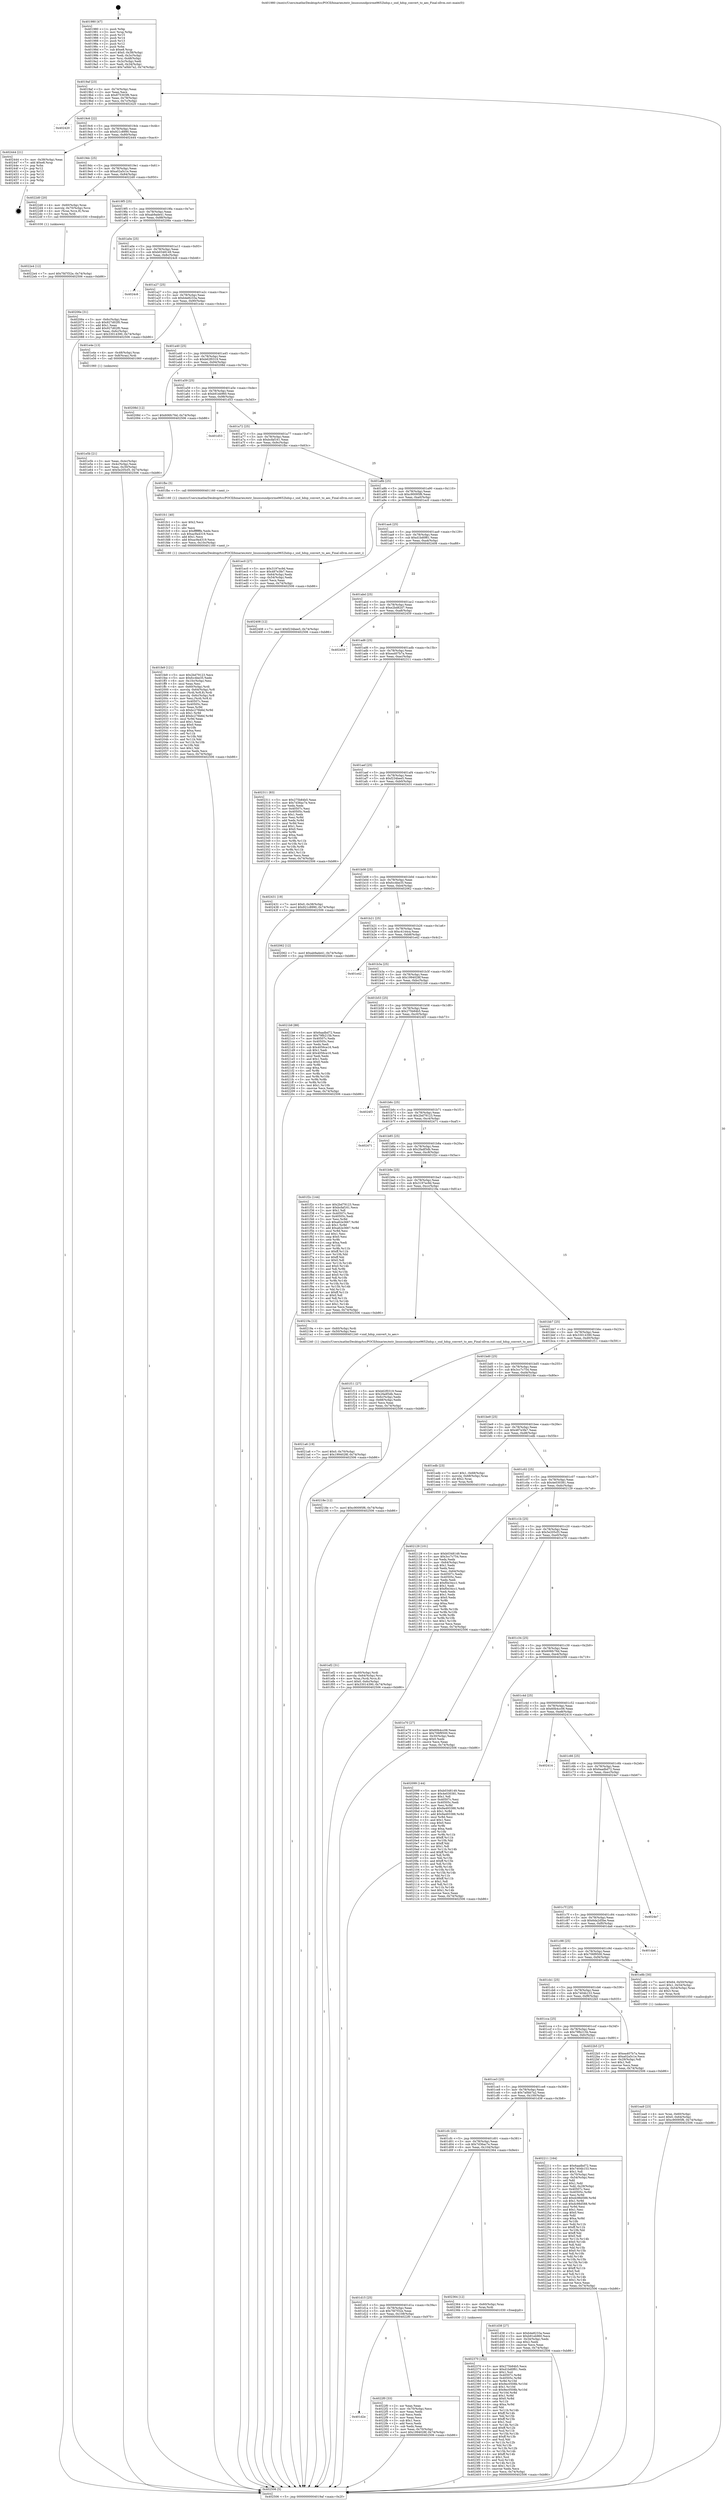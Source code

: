 digraph "0x401980" {
  label = "0x401980 (/mnt/c/Users/mathe/Desktop/tcc/POCII/binaries/extr_linuxsoundpcirme9652hdsp.c_snd_hdsp_convert_to_aes_Final-ollvm.out::main(0))"
  labelloc = "t"
  node[shape=record]

  Entry [label="",width=0.3,height=0.3,shape=circle,fillcolor=black,style=filled]
  "0x4019af" [label="{
     0x4019af [23]\l
     | [instrs]\l
     &nbsp;&nbsp;0x4019af \<+3\>: mov -0x74(%rbp),%eax\l
     &nbsp;&nbsp;0x4019b2 \<+2\>: mov %eax,%ecx\l
     &nbsp;&nbsp;0x4019b4 \<+6\>: sub $0x875303f6,%ecx\l
     &nbsp;&nbsp;0x4019ba \<+3\>: mov %eax,-0x78(%rbp)\l
     &nbsp;&nbsp;0x4019bd \<+3\>: mov %ecx,-0x7c(%rbp)\l
     &nbsp;&nbsp;0x4019c0 \<+6\>: je 0000000000402420 \<main+0xaa0\>\l
  }"]
  "0x402420" [label="{
     0x402420\l
  }", style=dashed]
  "0x4019c6" [label="{
     0x4019c6 [22]\l
     | [instrs]\l
     &nbsp;&nbsp;0x4019c6 \<+5\>: jmp 00000000004019cb \<main+0x4b\>\l
     &nbsp;&nbsp;0x4019cb \<+3\>: mov -0x78(%rbp),%eax\l
     &nbsp;&nbsp;0x4019ce \<+5\>: sub $0x921c8990,%eax\l
     &nbsp;&nbsp;0x4019d3 \<+3\>: mov %eax,-0x80(%rbp)\l
     &nbsp;&nbsp;0x4019d6 \<+6\>: je 0000000000402444 \<main+0xac4\>\l
  }"]
  Exit [label="",width=0.3,height=0.3,shape=circle,fillcolor=black,style=filled,peripheries=2]
  "0x402444" [label="{
     0x402444 [21]\l
     | [instrs]\l
     &nbsp;&nbsp;0x402444 \<+3\>: mov -0x38(%rbp),%eax\l
     &nbsp;&nbsp;0x402447 \<+7\>: add $0xe8,%rsp\l
     &nbsp;&nbsp;0x40244e \<+1\>: pop %rbx\l
     &nbsp;&nbsp;0x40244f \<+2\>: pop %r12\l
     &nbsp;&nbsp;0x402451 \<+2\>: pop %r13\l
     &nbsp;&nbsp;0x402453 \<+2\>: pop %r14\l
     &nbsp;&nbsp;0x402455 \<+2\>: pop %r15\l
     &nbsp;&nbsp;0x402457 \<+1\>: pop %rbp\l
     &nbsp;&nbsp;0x402458 \<+1\>: ret\l
  }"]
  "0x4019dc" [label="{
     0x4019dc [25]\l
     | [instrs]\l
     &nbsp;&nbsp;0x4019dc \<+5\>: jmp 00000000004019e1 \<main+0x61\>\l
     &nbsp;&nbsp;0x4019e1 \<+3\>: mov -0x78(%rbp),%eax\l
     &nbsp;&nbsp;0x4019e4 \<+5\>: sub $0xa02a5c1e,%eax\l
     &nbsp;&nbsp;0x4019e9 \<+6\>: mov %eax,-0x84(%rbp)\l
     &nbsp;&nbsp;0x4019ef \<+6\>: je 00000000004022d0 \<main+0x950\>\l
  }"]
  "0x402370" [label="{
     0x402370 [152]\l
     | [instrs]\l
     &nbsp;&nbsp;0x402370 \<+5\>: mov $0x275b84b5,%ecx\l
     &nbsp;&nbsp;0x402375 \<+5\>: mov $0xd1bd0f61,%edx\l
     &nbsp;&nbsp;0x40237a \<+3\>: mov $0x1,%sil\l
     &nbsp;&nbsp;0x40237d \<+8\>: mov 0x40507c,%r8d\l
     &nbsp;&nbsp;0x402385 \<+8\>: mov 0x40505c,%r9d\l
     &nbsp;&nbsp;0x40238d \<+3\>: mov %r8d,%r10d\l
     &nbsp;&nbsp;0x402390 \<+7\>: add $0x9ec0508b,%r10d\l
     &nbsp;&nbsp;0x402397 \<+4\>: sub $0x1,%r10d\l
     &nbsp;&nbsp;0x40239b \<+7\>: sub $0x9ec0508b,%r10d\l
     &nbsp;&nbsp;0x4023a2 \<+4\>: imul %r10d,%r8d\l
     &nbsp;&nbsp;0x4023a6 \<+4\>: and $0x1,%r8d\l
     &nbsp;&nbsp;0x4023aa \<+4\>: cmp $0x0,%r8d\l
     &nbsp;&nbsp;0x4023ae \<+4\>: sete %r11b\l
     &nbsp;&nbsp;0x4023b2 \<+4\>: cmp $0xa,%r9d\l
     &nbsp;&nbsp;0x4023b6 \<+3\>: setl %bl\l
     &nbsp;&nbsp;0x4023b9 \<+3\>: mov %r11b,%r14b\l
     &nbsp;&nbsp;0x4023bc \<+4\>: xor $0xff,%r14b\l
     &nbsp;&nbsp;0x4023c0 \<+3\>: mov %bl,%r15b\l
     &nbsp;&nbsp;0x4023c3 \<+4\>: xor $0xff,%r15b\l
     &nbsp;&nbsp;0x4023c7 \<+4\>: xor $0x1,%sil\l
     &nbsp;&nbsp;0x4023cb \<+3\>: mov %r14b,%r12b\l
     &nbsp;&nbsp;0x4023ce \<+4\>: and $0xff,%r12b\l
     &nbsp;&nbsp;0x4023d2 \<+3\>: and %sil,%r11b\l
     &nbsp;&nbsp;0x4023d5 \<+3\>: mov %r15b,%r13b\l
     &nbsp;&nbsp;0x4023d8 \<+4\>: and $0xff,%r13b\l
     &nbsp;&nbsp;0x4023dc \<+3\>: and %sil,%bl\l
     &nbsp;&nbsp;0x4023df \<+3\>: or %r11b,%r12b\l
     &nbsp;&nbsp;0x4023e2 \<+3\>: or %bl,%r13b\l
     &nbsp;&nbsp;0x4023e5 \<+3\>: xor %r13b,%r12b\l
     &nbsp;&nbsp;0x4023e8 \<+3\>: or %r15b,%r14b\l
     &nbsp;&nbsp;0x4023eb \<+4\>: xor $0xff,%r14b\l
     &nbsp;&nbsp;0x4023ef \<+4\>: or $0x1,%sil\l
     &nbsp;&nbsp;0x4023f3 \<+3\>: and %sil,%r14b\l
     &nbsp;&nbsp;0x4023f6 \<+3\>: or %r14b,%r12b\l
     &nbsp;&nbsp;0x4023f9 \<+4\>: test $0x1,%r12b\l
     &nbsp;&nbsp;0x4023fd \<+3\>: cmovne %edx,%ecx\l
     &nbsp;&nbsp;0x402400 \<+3\>: mov %ecx,-0x74(%rbp)\l
     &nbsp;&nbsp;0x402403 \<+5\>: jmp 0000000000402506 \<main+0xb86\>\l
  }"]
  "0x4022d0" [label="{
     0x4022d0 [20]\l
     | [instrs]\l
     &nbsp;&nbsp;0x4022d0 \<+4\>: mov -0x60(%rbp),%rax\l
     &nbsp;&nbsp;0x4022d4 \<+4\>: movslq -0x70(%rbp),%rcx\l
     &nbsp;&nbsp;0x4022d8 \<+4\>: mov (%rax,%rcx,8),%rax\l
     &nbsp;&nbsp;0x4022dc \<+3\>: mov %rax,%rdi\l
     &nbsp;&nbsp;0x4022df \<+5\>: call 0000000000401030 \<free@plt\>\l
     | [calls]\l
     &nbsp;&nbsp;0x401030 \{1\} (unknown)\l
  }"]
  "0x4019f5" [label="{
     0x4019f5 [25]\l
     | [instrs]\l
     &nbsp;&nbsp;0x4019f5 \<+5\>: jmp 00000000004019fa \<main+0x7a\>\l
     &nbsp;&nbsp;0x4019fa \<+3\>: mov -0x78(%rbp),%eax\l
     &nbsp;&nbsp;0x4019fd \<+5\>: sub $0xab9ade41,%eax\l
     &nbsp;&nbsp;0x401a02 \<+6\>: mov %eax,-0x88(%rbp)\l
     &nbsp;&nbsp;0x401a08 \<+6\>: je 000000000040206e \<main+0x6ee\>\l
  }"]
  "0x401d2e" [label="{
     0x401d2e\l
  }", style=dashed]
  "0x40206e" [label="{
     0x40206e [31]\l
     | [instrs]\l
     &nbsp;&nbsp;0x40206e \<+3\>: mov -0x6c(%rbp),%eax\l
     &nbsp;&nbsp;0x402071 \<+5\>: sub $0x927d02f0,%eax\l
     &nbsp;&nbsp;0x402076 \<+3\>: add $0x1,%eax\l
     &nbsp;&nbsp;0x402079 \<+5\>: add $0x927d02f0,%eax\l
     &nbsp;&nbsp;0x40207e \<+3\>: mov %eax,-0x6c(%rbp)\l
     &nbsp;&nbsp;0x402081 \<+7\>: movl $0x33014390,-0x74(%rbp)\l
     &nbsp;&nbsp;0x402088 \<+5\>: jmp 0000000000402506 \<main+0xb86\>\l
  }"]
  "0x401a0e" [label="{
     0x401a0e [25]\l
     | [instrs]\l
     &nbsp;&nbsp;0x401a0e \<+5\>: jmp 0000000000401a13 \<main+0x93\>\l
     &nbsp;&nbsp;0x401a13 \<+3\>: mov -0x78(%rbp),%eax\l
     &nbsp;&nbsp;0x401a16 \<+5\>: sub $0xb0348149,%eax\l
     &nbsp;&nbsp;0x401a1b \<+6\>: mov %eax,-0x8c(%rbp)\l
     &nbsp;&nbsp;0x401a21 \<+6\>: je 00000000004024c6 \<main+0xb46\>\l
  }"]
  "0x4022f0" [label="{
     0x4022f0 [33]\l
     | [instrs]\l
     &nbsp;&nbsp;0x4022f0 \<+2\>: xor %eax,%eax\l
     &nbsp;&nbsp;0x4022f2 \<+3\>: mov -0x70(%rbp),%ecx\l
     &nbsp;&nbsp;0x4022f5 \<+2\>: mov %eax,%edx\l
     &nbsp;&nbsp;0x4022f7 \<+2\>: sub %ecx,%edx\l
     &nbsp;&nbsp;0x4022f9 \<+2\>: mov %eax,%ecx\l
     &nbsp;&nbsp;0x4022fb \<+3\>: sub $0x1,%ecx\l
     &nbsp;&nbsp;0x4022fe \<+2\>: add %ecx,%edx\l
     &nbsp;&nbsp;0x402300 \<+2\>: sub %edx,%eax\l
     &nbsp;&nbsp;0x402302 \<+3\>: mov %eax,-0x70(%rbp)\l
     &nbsp;&nbsp;0x402305 \<+7\>: movl $0x1994028f,-0x74(%rbp)\l
     &nbsp;&nbsp;0x40230c \<+5\>: jmp 0000000000402506 \<main+0xb86\>\l
  }"]
  "0x4024c6" [label="{
     0x4024c6\l
  }", style=dashed]
  "0x401a27" [label="{
     0x401a27 [25]\l
     | [instrs]\l
     &nbsp;&nbsp;0x401a27 \<+5\>: jmp 0000000000401a2c \<main+0xac\>\l
     &nbsp;&nbsp;0x401a2c \<+3\>: mov -0x78(%rbp),%eax\l
     &nbsp;&nbsp;0x401a2f \<+5\>: sub $0xb4e8233a,%eax\l
     &nbsp;&nbsp;0x401a34 \<+6\>: mov %eax,-0x90(%rbp)\l
     &nbsp;&nbsp;0x401a3a \<+6\>: je 0000000000401e4e \<main+0x4ce\>\l
  }"]
  "0x401d15" [label="{
     0x401d15 [25]\l
     | [instrs]\l
     &nbsp;&nbsp;0x401d15 \<+5\>: jmp 0000000000401d1a \<main+0x39a\>\l
     &nbsp;&nbsp;0x401d1a \<+3\>: mov -0x78(%rbp),%eax\l
     &nbsp;&nbsp;0x401d1d \<+5\>: sub $0x7fd7f32e,%eax\l
     &nbsp;&nbsp;0x401d22 \<+6\>: mov %eax,-0x108(%rbp)\l
     &nbsp;&nbsp;0x401d28 \<+6\>: je 00000000004022f0 \<main+0x970\>\l
  }"]
  "0x401e4e" [label="{
     0x401e4e [13]\l
     | [instrs]\l
     &nbsp;&nbsp;0x401e4e \<+4\>: mov -0x48(%rbp),%rax\l
     &nbsp;&nbsp;0x401e52 \<+4\>: mov 0x8(%rax),%rdi\l
     &nbsp;&nbsp;0x401e56 \<+5\>: call 0000000000401060 \<atoi@plt\>\l
     | [calls]\l
     &nbsp;&nbsp;0x401060 \{1\} (unknown)\l
  }"]
  "0x401a40" [label="{
     0x401a40 [25]\l
     | [instrs]\l
     &nbsp;&nbsp;0x401a40 \<+5\>: jmp 0000000000401a45 \<main+0xc5\>\l
     &nbsp;&nbsp;0x401a45 \<+3\>: mov -0x78(%rbp),%eax\l
     &nbsp;&nbsp;0x401a48 \<+5\>: sub $0xb62f0319,%eax\l
     &nbsp;&nbsp;0x401a4d \<+6\>: mov %eax,-0x94(%rbp)\l
     &nbsp;&nbsp;0x401a53 \<+6\>: je 000000000040208d \<main+0x70d\>\l
  }"]
  "0x402364" [label="{
     0x402364 [12]\l
     | [instrs]\l
     &nbsp;&nbsp;0x402364 \<+4\>: mov -0x60(%rbp),%rax\l
     &nbsp;&nbsp;0x402368 \<+3\>: mov %rax,%rdi\l
     &nbsp;&nbsp;0x40236b \<+5\>: call 0000000000401030 \<free@plt\>\l
     | [calls]\l
     &nbsp;&nbsp;0x401030 \{1\} (unknown)\l
  }"]
  "0x40208d" [label="{
     0x40208d [12]\l
     | [instrs]\l
     &nbsp;&nbsp;0x40208d \<+7\>: movl $0x606fc76d,-0x74(%rbp)\l
     &nbsp;&nbsp;0x402094 \<+5\>: jmp 0000000000402506 \<main+0xb86\>\l
  }"]
  "0x401a59" [label="{
     0x401a59 [25]\l
     | [instrs]\l
     &nbsp;&nbsp;0x401a59 \<+5\>: jmp 0000000000401a5e \<main+0xde\>\l
     &nbsp;&nbsp;0x401a5e \<+3\>: mov -0x78(%rbp),%eax\l
     &nbsp;&nbsp;0x401a61 \<+5\>: sub $0xb91eb960,%eax\l
     &nbsp;&nbsp;0x401a66 \<+6\>: mov %eax,-0x98(%rbp)\l
     &nbsp;&nbsp;0x401a6c \<+6\>: je 0000000000401d53 \<main+0x3d3\>\l
  }"]
  "0x4022e4" [label="{
     0x4022e4 [12]\l
     | [instrs]\l
     &nbsp;&nbsp;0x4022e4 \<+7\>: movl $0x7fd7f32e,-0x74(%rbp)\l
     &nbsp;&nbsp;0x4022eb \<+5\>: jmp 0000000000402506 \<main+0xb86\>\l
  }"]
  "0x401d53" [label="{
     0x401d53\l
  }", style=dashed]
  "0x401a72" [label="{
     0x401a72 [25]\l
     | [instrs]\l
     &nbsp;&nbsp;0x401a72 \<+5\>: jmp 0000000000401a77 \<main+0xf7\>\l
     &nbsp;&nbsp;0x401a77 \<+3\>: mov -0x78(%rbp),%eax\l
     &nbsp;&nbsp;0x401a7a \<+5\>: sub $0xbcfaf161,%eax\l
     &nbsp;&nbsp;0x401a7f \<+6\>: mov %eax,-0x9c(%rbp)\l
     &nbsp;&nbsp;0x401a85 \<+6\>: je 0000000000401fbc \<main+0x63c\>\l
  }"]
  "0x4021a6" [label="{
     0x4021a6 [19]\l
     | [instrs]\l
     &nbsp;&nbsp;0x4021a6 \<+7\>: movl $0x0,-0x70(%rbp)\l
     &nbsp;&nbsp;0x4021ad \<+7\>: movl $0x1994028f,-0x74(%rbp)\l
     &nbsp;&nbsp;0x4021b4 \<+5\>: jmp 0000000000402506 \<main+0xb86\>\l
  }"]
  "0x401fbc" [label="{
     0x401fbc [5]\l
     | [instrs]\l
     &nbsp;&nbsp;0x401fbc \<+5\>: call 0000000000401160 \<next_i\>\l
     | [calls]\l
     &nbsp;&nbsp;0x401160 \{1\} (/mnt/c/Users/mathe/Desktop/tcc/POCII/binaries/extr_linuxsoundpcirme9652hdsp.c_snd_hdsp_convert_to_aes_Final-ollvm.out::next_i)\l
  }"]
  "0x401a8b" [label="{
     0x401a8b [25]\l
     | [instrs]\l
     &nbsp;&nbsp;0x401a8b \<+5\>: jmp 0000000000401a90 \<main+0x110\>\l
     &nbsp;&nbsp;0x401a90 \<+3\>: mov -0x78(%rbp),%eax\l
     &nbsp;&nbsp;0x401a93 \<+5\>: sub $0xc90095f6,%eax\l
     &nbsp;&nbsp;0x401a98 \<+6\>: mov %eax,-0xa0(%rbp)\l
     &nbsp;&nbsp;0x401a9e \<+6\>: je 0000000000401ec0 \<main+0x540\>\l
  }"]
  "0x401fe9" [label="{
     0x401fe9 [121]\l
     | [instrs]\l
     &nbsp;&nbsp;0x401fe9 \<+5\>: mov $0x2bd79123,%ecx\l
     &nbsp;&nbsp;0x401fee \<+5\>: mov $0xfcc4be35,%edx\l
     &nbsp;&nbsp;0x401ff3 \<+6\>: mov -0x10c(%rbp),%esi\l
     &nbsp;&nbsp;0x401ff9 \<+3\>: imul %eax,%esi\l
     &nbsp;&nbsp;0x401ffc \<+4\>: mov -0x60(%rbp),%rdi\l
     &nbsp;&nbsp;0x402000 \<+4\>: movslq -0x64(%rbp),%r8\l
     &nbsp;&nbsp;0x402004 \<+4\>: mov (%rdi,%r8,8),%rdi\l
     &nbsp;&nbsp;0x402008 \<+4\>: movslq -0x6c(%rbp),%r8\l
     &nbsp;&nbsp;0x40200c \<+4\>: mov %esi,(%rdi,%r8,4)\l
     &nbsp;&nbsp;0x402010 \<+7\>: mov 0x40507c,%eax\l
     &nbsp;&nbsp;0x402017 \<+7\>: mov 0x40505c,%esi\l
     &nbsp;&nbsp;0x40201e \<+3\>: mov %eax,%r9d\l
     &nbsp;&nbsp;0x402021 \<+7\>: sub $0xbc276b6d,%r9d\l
     &nbsp;&nbsp;0x402028 \<+4\>: sub $0x1,%r9d\l
     &nbsp;&nbsp;0x40202c \<+7\>: add $0xbc276b6d,%r9d\l
     &nbsp;&nbsp;0x402033 \<+4\>: imul %r9d,%eax\l
     &nbsp;&nbsp;0x402037 \<+3\>: and $0x1,%eax\l
     &nbsp;&nbsp;0x40203a \<+3\>: cmp $0x0,%eax\l
     &nbsp;&nbsp;0x40203d \<+4\>: sete %r10b\l
     &nbsp;&nbsp;0x402041 \<+3\>: cmp $0xa,%esi\l
     &nbsp;&nbsp;0x402044 \<+4\>: setl %r11b\l
     &nbsp;&nbsp;0x402048 \<+3\>: mov %r10b,%bl\l
     &nbsp;&nbsp;0x40204b \<+3\>: and %r11b,%bl\l
     &nbsp;&nbsp;0x40204e \<+3\>: xor %r11b,%r10b\l
     &nbsp;&nbsp;0x402051 \<+3\>: or %r10b,%bl\l
     &nbsp;&nbsp;0x402054 \<+3\>: test $0x1,%bl\l
     &nbsp;&nbsp;0x402057 \<+3\>: cmovne %edx,%ecx\l
     &nbsp;&nbsp;0x40205a \<+3\>: mov %ecx,-0x74(%rbp)\l
     &nbsp;&nbsp;0x40205d \<+5\>: jmp 0000000000402506 \<main+0xb86\>\l
  }"]
  "0x401ec0" [label="{
     0x401ec0 [27]\l
     | [instrs]\l
     &nbsp;&nbsp;0x401ec0 \<+5\>: mov $0x3197ec9d,%eax\l
     &nbsp;&nbsp;0x401ec5 \<+5\>: mov $0x487e3fe7,%ecx\l
     &nbsp;&nbsp;0x401eca \<+3\>: mov -0x64(%rbp),%edx\l
     &nbsp;&nbsp;0x401ecd \<+3\>: cmp -0x54(%rbp),%edx\l
     &nbsp;&nbsp;0x401ed0 \<+3\>: cmovl %ecx,%eax\l
     &nbsp;&nbsp;0x401ed3 \<+3\>: mov %eax,-0x74(%rbp)\l
     &nbsp;&nbsp;0x401ed6 \<+5\>: jmp 0000000000402506 \<main+0xb86\>\l
  }"]
  "0x401aa4" [label="{
     0x401aa4 [25]\l
     | [instrs]\l
     &nbsp;&nbsp;0x401aa4 \<+5\>: jmp 0000000000401aa9 \<main+0x129\>\l
     &nbsp;&nbsp;0x401aa9 \<+3\>: mov -0x78(%rbp),%eax\l
     &nbsp;&nbsp;0x401aac \<+5\>: sub $0xd1bd0f61,%eax\l
     &nbsp;&nbsp;0x401ab1 \<+6\>: mov %eax,-0xa4(%rbp)\l
     &nbsp;&nbsp;0x401ab7 \<+6\>: je 0000000000402408 \<main+0xa88\>\l
  }"]
  "0x401fc1" [label="{
     0x401fc1 [40]\l
     | [instrs]\l
     &nbsp;&nbsp;0x401fc1 \<+5\>: mov $0x2,%ecx\l
     &nbsp;&nbsp;0x401fc6 \<+1\>: cltd\l
     &nbsp;&nbsp;0x401fc7 \<+2\>: idiv %ecx\l
     &nbsp;&nbsp;0x401fc9 \<+6\>: imul $0xfffffffe,%edx,%ecx\l
     &nbsp;&nbsp;0x401fcf \<+6\>: sub $0xac9a4319,%ecx\l
     &nbsp;&nbsp;0x401fd5 \<+3\>: add $0x1,%ecx\l
     &nbsp;&nbsp;0x401fd8 \<+6\>: add $0xac9a4319,%ecx\l
     &nbsp;&nbsp;0x401fde \<+6\>: mov %ecx,-0x10c(%rbp)\l
     &nbsp;&nbsp;0x401fe4 \<+5\>: call 0000000000401160 \<next_i\>\l
     | [calls]\l
     &nbsp;&nbsp;0x401160 \{1\} (/mnt/c/Users/mathe/Desktop/tcc/POCII/binaries/extr_linuxsoundpcirme9652hdsp.c_snd_hdsp_convert_to_aes_Final-ollvm.out::next_i)\l
  }"]
  "0x402408" [label="{
     0x402408 [12]\l
     | [instrs]\l
     &nbsp;&nbsp;0x402408 \<+7\>: movl $0xf234bee5,-0x74(%rbp)\l
     &nbsp;&nbsp;0x40240f \<+5\>: jmp 0000000000402506 \<main+0xb86\>\l
  }"]
  "0x401abd" [label="{
     0x401abd [25]\l
     | [instrs]\l
     &nbsp;&nbsp;0x401abd \<+5\>: jmp 0000000000401ac2 \<main+0x142\>\l
     &nbsp;&nbsp;0x401ac2 \<+3\>: mov -0x78(%rbp),%eax\l
     &nbsp;&nbsp;0x401ac5 \<+5\>: sub $0xe2bd82d7,%eax\l
     &nbsp;&nbsp;0x401aca \<+6\>: mov %eax,-0xa8(%rbp)\l
     &nbsp;&nbsp;0x401ad0 \<+6\>: je 0000000000402459 \<main+0xad9\>\l
  }"]
  "0x401ef2" [label="{
     0x401ef2 [31]\l
     | [instrs]\l
     &nbsp;&nbsp;0x401ef2 \<+4\>: mov -0x60(%rbp),%rdi\l
     &nbsp;&nbsp;0x401ef6 \<+4\>: movslq -0x64(%rbp),%rcx\l
     &nbsp;&nbsp;0x401efa \<+4\>: mov %rax,(%rdi,%rcx,8)\l
     &nbsp;&nbsp;0x401efe \<+7\>: movl $0x0,-0x6c(%rbp)\l
     &nbsp;&nbsp;0x401f05 \<+7\>: movl $0x33014390,-0x74(%rbp)\l
     &nbsp;&nbsp;0x401f0c \<+5\>: jmp 0000000000402506 \<main+0xb86\>\l
  }"]
  "0x402459" [label="{
     0x402459\l
  }", style=dashed]
  "0x401ad6" [label="{
     0x401ad6 [25]\l
     | [instrs]\l
     &nbsp;&nbsp;0x401ad6 \<+5\>: jmp 0000000000401adb \<main+0x15b\>\l
     &nbsp;&nbsp;0x401adb \<+3\>: mov -0x78(%rbp),%eax\l
     &nbsp;&nbsp;0x401ade \<+5\>: sub $0xea407b7a,%eax\l
     &nbsp;&nbsp;0x401ae3 \<+6\>: mov %eax,-0xac(%rbp)\l
     &nbsp;&nbsp;0x401ae9 \<+6\>: je 0000000000402311 \<main+0x991\>\l
  }"]
  "0x401ea9" [label="{
     0x401ea9 [23]\l
     | [instrs]\l
     &nbsp;&nbsp;0x401ea9 \<+4\>: mov %rax,-0x60(%rbp)\l
     &nbsp;&nbsp;0x401ead \<+7\>: movl $0x0,-0x64(%rbp)\l
     &nbsp;&nbsp;0x401eb4 \<+7\>: movl $0xc90095f6,-0x74(%rbp)\l
     &nbsp;&nbsp;0x401ebb \<+5\>: jmp 0000000000402506 \<main+0xb86\>\l
  }"]
  "0x402311" [label="{
     0x402311 [83]\l
     | [instrs]\l
     &nbsp;&nbsp;0x402311 \<+5\>: mov $0x275b84b5,%eax\l
     &nbsp;&nbsp;0x402316 \<+5\>: mov $0x7d36ac7e,%ecx\l
     &nbsp;&nbsp;0x40231b \<+2\>: xor %edx,%edx\l
     &nbsp;&nbsp;0x40231d \<+7\>: mov 0x40507c,%esi\l
     &nbsp;&nbsp;0x402324 \<+7\>: mov 0x40505c,%edi\l
     &nbsp;&nbsp;0x40232b \<+3\>: sub $0x1,%edx\l
     &nbsp;&nbsp;0x40232e \<+3\>: mov %esi,%r8d\l
     &nbsp;&nbsp;0x402331 \<+3\>: add %edx,%r8d\l
     &nbsp;&nbsp;0x402334 \<+4\>: imul %r8d,%esi\l
     &nbsp;&nbsp;0x402338 \<+3\>: and $0x1,%esi\l
     &nbsp;&nbsp;0x40233b \<+3\>: cmp $0x0,%esi\l
     &nbsp;&nbsp;0x40233e \<+4\>: sete %r9b\l
     &nbsp;&nbsp;0x402342 \<+3\>: cmp $0xa,%edi\l
     &nbsp;&nbsp;0x402345 \<+4\>: setl %r10b\l
     &nbsp;&nbsp;0x402349 \<+3\>: mov %r9b,%r11b\l
     &nbsp;&nbsp;0x40234c \<+3\>: and %r10b,%r11b\l
     &nbsp;&nbsp;0x40234f \<+3\>: xor %r10b,%r9b\l
     &nbsp;&nbsp;0x402352 \<+3\>: or %r9b,%r11b\l
     &nbsp;&nbsp;0x402355 \<+4\>: test $0x1,%r11b\l
     &nbsp;&nbsp;0x402359 \<+3\>: cmovne %ecx,%eax\l
     &nbsp;&nbsp;0x40235c \<+3\>: mov %eax,-0x74(%rbp)\l
     &nbsp;&nbsp;0x40235f \<+5\>: jmp 0000000000402506 \<main+0xb86\>\l
  }"]
  "0x401aef" [label="{
     0x401aef [25]\l
     | [instrs]\l
     &nbsp;&nbsp;0x401aef \<+5\>: jmp 0000000000401af4 \<main+0x174\>\l
     &nbsp;&nbsp;0x401af4 \<+3\>: mov -0x78(%rbp),%eax\l
     &nbsp;&nbsp;0x401af7 \<+5\>: sub $0xf234bee5,%eax\l
     &nbsp;&nbsp;0x401afc \<+6\>: mov %eax,-0xb0(%rbp)\l
     &nbsp;&nbsp;0x401b02 \<+6\>: je 0000000000402431 \<main+0xab1\>\l
  }"]
  "0x401e5b" [label="{
     0x401e5b [21]\l
     | [instrs]\l
     &nbsp;&nbsp;0x401e5b \<+3\>: mov %eax,-0x4c(%rbp)\l
     &nbsp;&nbsp;0x401e5e \<+3\>: mov -0x4c(%rbp),%eax\l
     &nbsp;&nbsp;0x401e61 \<+3\>: mov %eax,-0x30(%rbp)\l
     &nbsp;&nbsp;0x401e64 \<+7\>: movl $0x5e205cf3,-0x74(%rbp)\l
     &nbsp;&nbsp;0x401e6b \<+5\>: jmp 0000000000402506 \<main+0xb86\>\l
  }"]
  "0x402431" [label="{
     0x402431 [19]\l
     | [instrs]\l
     &nbsp;&nbsp;0x402431 \<+7\>: movl $0x0,-0x38(%rbp)\l
     &nbsp;&nbsp;0x402438 \<+7\>: movl $0x921c8990,-0x74(%rbp)\l
     &nbsp;&nbsp;0x40243f \<+5\>: jmp 0000000000402506 \<main+0xb86\>\l
  }"]
  "0x401b08" [label="{
     0x401b08 [25]\l
     | [instrs]\l
     &nbsp;&nbsp;0x401b08 \<+5\>: jmp 0000000000401b0d \<main+0x18d\>\l
     &nbsp;&nbsp;0x401b0d \<+3\>: mov -0x78(%rbp),%eax\l
     &nbsp;&nbsp;0x401b10 \<+5\>: sub $0xfcc4be35,%eax\l
     &nbsp;&nbsp;0x401b15 \<+6\>: mov %eax,-0xb4(%rbp)\l
     &nbsp;&nbsp;0x401b1b \<+6\>: je 0000000000402062 \<main+0x6e2\>\l
  }"]
  "0x401980" [label="{
     0x401980 [47]\l
     | [instrs]\l
     &nbsp;&nbsp;0x401980 \<+1\>: push %rbp\l
     &nbsp;&nbsp;0x401981 \<+3\>: mov %rsp,%rbp\l
     &nbsp;&nbsp;0x401984 \<+2\>: push %r15\l
     &nbsp;&nbsp;0x401986 \<+2\>: push %r14\l
     &nbsp;&nbsp;0x401988 \<+2\>: push %r13\l
     &nbsp;&nbsp;0x40198a \<+2\>: push %r12\l
     &nbsp;&nbsp;0x40198c \<+1\>: push %rbx\l
     &nbsp;&nbsp;0x40198d \<+7\>: sub $0xe8,%rsp\l
     &nbsp;&nbsp;0x401994 \<+7\>: movl $0x0,-0x38(%rbp)\l
     &nbsp;&nbsp;0x40199b \<+3\>: mov %edi,-0x3c(%rbp)\l
     &nbsp;&nbsp;0x40199e \<+4\>: mov %rsi,-0x48(%rbp)\l
     &nbsp;&nbsp;0x4019a2 \<+3\>: mov -0x3c(%rbp),%edi\l
     &nbsp;&nbsp;0x4019a5 \<+3\>: mov %edi,-0x34(%rbp)\l
     &nbsp;&nbsp;0x4019a8 \<+7\>: movl $0x7a0bb7a2,-0x74(%rbp)\l
  }"]
  "0x402062" [label="{
     0x402062 [12]\l
     | [instrs]\l
     &nbsp;&nbsp;0x402062 \<+7\>: movl $0xab9ade41,-0x74(%rbp)\l
     &nbsp;&nbsp;0x402069 \<+5\>: jmp 0000000000402506 \<main+0xb86\>\l
  }"]
  "0x401b21" [label="{
     0x401b21 [25]\l
     | [instrs]\l
     &nbsp;&nbsp;0x401b21 \<+5\>: jmp 0000000000401b26 \<main+0x1a6\>\l
     &nbsp;&nbsp;0x401b26 \<+3\>: mov -0x78(%rbp),%eax\l
     &nbsp;&nbsp;0x401b29 \<+5\>: sub $0xc4144ca,%eax\l
     &nbsp;&nbsp;0x401b2e \<+6\>: mov %eax,-0xb8(%rbp)\l
     &nbsp;&nbsp;0x401b34 \<+6\>: je 0000000000401e42 \<main+0x4c2\>\l
  }"]
  "0x402506" [label="{
     0x402506 [5]\l
     | [instrs]\l
     &nbsp;&nbsp;0x402506 \<+5\>: jmp 00000000004019af \<main+0x2f\>\l
  }"]
  "0x401e42" [label="{
     0x401e42\l
  }", style=dashed]
  "0x401b3a" [label="{
     0x401b3a [25]\l
     | [instrs]\l
     &nbsp;&nbsp;0x401b3a \<+5\>: jmp 0000000000401b3f \<main+0x1bf\>\l
     &nbsp;&nbsp;0x401b3f \<+3\>: mov -0x78(%rbp),%eax\l
     &nbsp;&nbsp;0x401b42 \<+5\>: sub $0x1994028f,%eax\l
     &nbsp;&nbsp;0x401b47 \<+6\>: mov %eax,-0xbc(%rbp)\l
     &nbsp;&nbsp;0x401b4d \<+6\>: je 00000000004021b9 \<main+0x839\>\l
  }"]
  "0x401cfc" [label="{
     0x401cfc [25]\l
     | [instrs]\l
     &nbsp;&nbsp;0x401cfc \<+5\>: jmp 0000000000401d01 \<main+0x381\>\l
     &nbsp;&nbsp;0x401d01 \<+3\>: mov -0x78(%rbp),%eax\l
     &nbsp;&nbsp;0x401d04 \<+5\>: sub $0x7d36ac7e,%eax\l
     &nbsp;&nbsp;0x401d09 \<+6\>: mov %eax,-0x104(%rbp)\l
     &nbsp;&nbsp;0x401d0f \<+6\>: je 0000000000402364 \<main+0x9e4\>\l
  }"]
  "0x4021b9" [label="{
     0x4021b9 [88]\l
     | [instrs]\l
     &nbsp;&nbsp;0x4021b9 \<+5\>: mov $0x6aadbd72,%eax\l
     &nbsp;&nbsp;0x4021be \<+5\>: mov $0x79fb215b,%ecx\l
     &nbsp;&nbsp;0x4021c3 \<+7\>: mov 0x40507c,%edx\l
     &nbsp;&nbsp;0x4021ca \<+7\>: mov 0x40505c,%esi\l
     &nbsp;&nbsp;0x4021d1 \<+2\>: mov %edx,%edi\l
     &nbsp;&nbsp;0x4021d3 \<+6\>: sub $0x4056ce16,%edi\l
     &nbsp;&nbsp;0x4021d9 \<+3\>: sub $0x1,%edi\l
     &nbsp;&nbsp;0x4021dc \<+6\>: add $0x4056ce16,%edi\l
     &nbsp;&nbsp;0x4021e2 \<+3\>: imul %edi,%edx\l
     &nbsp;&nbsp;0x4021e5 \<+3\>: and $0x1,%edx\l
     &nbsp;&nbsp;0x4021e8 \<+3\>: cmp $0x0,%edx\l
     &nbsp;&nbsp;0x4021eb \<+4\>: sete %r8b\l
     &nbsp;&nbsp;0x4021ef \<+3\>: cmp $0xa,%esi\l
     &nbsp;&nbsp;0x4021f2 \<+4\>: setl %r9b\l
     &nbsp;&nbsp;0x4021f6 \<+3\>: mov %r8b,%r10b\l
     &nbsp;&nbsp;0x4021f9 \<+3\>: and %r9b,%r10b\l
     &nbsp;&nbsp;0x4021fc \<+3\>: xor %r9b,%r8b\l
     &nbsp;&nbsp;0x4021ff \<+3\>: or %r8b,%r10b\l
     &nbsp;&nbsp;0x402202 \<+4\>: test $0x1,%r10b\l
     &nbsp;&nbsp;0x402206 \<+3\>: cmovne %ecx,%eax\l
     &nbsp;&nbsp;0x402209 \<+3\>: mov %eax,-0x74(%rbp)\l
     &nbsp;&nbsp;0x40220c \<+5\>: jmp 0000000000402506 \<main+0xb86\>\l
  }"]
  "0x401b53" [label="{
     0x401b53 [25]\l
     | [instrs]\l
     &nbsp;&nbsp;0x401b53 \<+5\>: jmp 0000000000401b58 \<main+0x1d8\>\l
     &nbsp;&nbsp;0x401b58 \<+3\>: mov -0x78(%rbp),%eax\l
     &nbsp;&nbsp;0x401b5b \<+5\>: sub $0x275b84b5,%eax\l
     &nbsp;&nbsp;0x401b60 \<+6\>: mov %eax,-0xc0(%rbp)\l
     &nbsp;&nbsp;0x401b66 \<+6\>: je 00000000004024f3 \<main+0xb73\>\l
  }"]
  "0x401d38" [label="{
     0x401d38 [27]\l
     | [instrs]\l
     &nbsp;&nbsp;0x401d38 \<+5\>: mov $0xb4e8233a,%eax\l
     &nbsp;&nbsp;0x401d3d \<+5\>: mov $0xb91eb960,%ecx\l
     &nbsp;&nbsp;0x401d42 \<+3\>: mov -0x34(%rbp),%edx\l
     &nbsp;&nbsp;0x401d45 \<+3\>: cmp $0x2,%edx\l
     &nbsp;&nbsp;0x401d48 \<+3\>: cmovne %ecx,%eax\l
     &nbsp;&nbsp;0x401d4b \<+3\>: mov %eax,-0x74(%rbp)\l
     &nbsp;&nbsp;0x401d4e \<+5\>: jmp 0000000000402506 \<main+0xb86\>\l
  }"]
  "0x4024f3" [label="{
     0x4024f3\l
  }", style=dashed]
  "0x401b6c" [label="{
     0x401b6c [25]\l
     | [instrs]\l
     &nbsp;&nbsp;0x401b6c \<+5\>: jmp 0000000000401b71 \<main+0x1f1\>\l
     &nbsp;&nbsp;0x401b71 \<+3\>: mov -0x78(%rbp),%eax\l
     &nbsp;&nbsp;0x401b74 \<+5\>: sub $0x2bd79123,%eax\l
     &nbsp;&nbsp;0x401b79 \<+6\>: mov %eax,-0xc4(%rbp)\l
     &nbsp;&nbsp;0x401b7f \<+6\>: je 0000000000402471 \<main+0xaf1\>\l
  }"]
  "0x401ce3" [label="{
     0x401ce3 [25]\l
     | [instrs]\l
     &nbsp;&nbsp;0x401ce3 \<+5\>: jmp 0000000000401ce8 \<main+0x368\>\l
     &nbsp;&nbsp;0x401ce8 \<+3\>: mov -0x78(%rbp),%eax\l
     &nbsp;&nbsp;0x401ceb \<+5\>: sub $0x7a0bb7a2,%eax\l
     &nbsp;&nbsp;0x401cf0 \<+6\>: mov %eax,-0x100(%rbp)\l
     &nbsp;&nbsp;0x401cf6 \<+6\>: je 0000000000401d38 \<main+0x3b8\>\l
  }"]
  "0x402471" [label="{
     0x402471\l
  }", style=dashed]
  "0x401b85" [label="{
     0x401b85 [25]\l
     | [instrs]\l
     &nbsp;&nbsp;0x401b85 \<+5\>: jmp 0000000000401b8a \<main+0x20a\>\l
     &nbsp;&nbsp;0x401b8a \<+3\>: mov -0x78(%rbp),%eax\l
     &nbsp;&nbsp;0x401b8d \<+5\>: sub $0x2fadf3db,%eax\l
     &nbsp;&nbsp;0x401b92 \<+6\>: mov %eax,-0xc8(%rbp)\l
     &nbsp;&nbsp;0x401b98 \<+6\>: je 0000000000401f2c \<main+0x5ac\>\l
  }"]
  "0x402211" [label="{
     0x402211 [164]\l
     | [instrs]\l
     &nbsp;&nbsp;0x402211 \<+5\>: mov $0x6aadbd72,%eax\l
     &nbsp;&nbsp;0x402216 \<+5\>: mov $0x7404b153,%ecx\l
     &nbsp;&nbsp;0x40221b \<+2\>: mov $0x1,%dl\l
     &nbsp;&nbsp;0x40221d \<+3\>: mov -0x70(%rbp),%esi\l
     &nbsp;&nbsp;0x402220 \<+3\>: cmp -0x54(%rbp),%esi\l
     &nbsp;&nbsp;0x402223 \<+4\>: setl %dil\l
     &nbsp;&nbsp;0x402227 \<+4\>: and $0x1,%dil\l
     &nbsp;&nbsp;0x40222b \<+4\>: mov %dil,-0x29(%rbp)\l
     &nbsp;&nbsp;0x40222f \<+7\>: mov 0x40507c,%esi\l
     &nbsp;&nbsp;0x402236 \<+8\>: mov 0x40505c,%r8d\l
     &nbsp;&nbsp;0x40223e \<+3\>: mov %esi,%r9d\l
     &nbsp;&nbsp;0x402241 \<+7\>: add $0xdc98d588,%r9d\l
     &nbsp;&nbsp;0x402248 \<+4\>: sub $0x1,%r9d\l
     &nbsp;&nbsp;0x40224c \<+7\>: sub $0xdc98d588,%r9d\l
     &nbsp;&nbsp;0x402253 \<+4\>: imul %r9d,%esi\l
     &nbsp;&nbsp;0x402257 \<+3\>: and $0x1,%esi\l
     &nbsp;&nbsp;0x40225a \<+3\>: cmp $0x0,%esi\l
     &nbsp;&nbsp;0x40225d \<+4\>: sete %dil\l
     &nbsp;&nbsp;0x402261 \<+4\>: cmp $0xa,%r8d\l
     &nbsp;&nbsp;0x402265 \<+4\>: setl %r10b\l
     &nbsp;&nbsp;0x402269 \<+3\>: mov %dil,%r11b\l
     &nbsp;&nbsp;0x40226c \<+4\>: xor $0xff,%r11b\l
     &nbsp;&nbsp;0x402270 \<+3\>: mov %r10b,%bl\l
     &nbsp;&nbsp;0x402273 \<+3\>: xor $0xff,%bl\l
     &nbsp;&nbsp;0x402276 \<+3\>: xor $0x0,%dl\l
     &nbsp;&nbsp;0x402279 \<+3\>: mov %r11b,%r14b\l
     &nbsp;&nbsp;0x40227c \<+4\>: and $0x0,%r14b\l
     &nbsp;&nbsp;0x402280 \<+3\>: and %dl,%dil\l
     &nbsp;&nbsp;0x402283 \<+3\>: mov %bl,%r15b\l
     &nbsp;&nbsp;0x402286 \<+4\>: and $0x0,%r15b\l
     &nbsp;&nbsp;0x40228a \<+3\>: and %dl,%r10b\l
     &nbsp;&nbsp;0x40228d \<+3\>: or %dil,%r14b\l
     &nbsp;&nbsp;0x402290 \<+3\>: or %r10b,%r15b\l
     &nbsp;&nbsp;0x402293 \<+3\>: xor %r15b,%r14b\l
     &nbsp;&nbsp;0x402296 \<+3\>: or %bl,%r11b\l
     &nbsp;&nbsp;0x402299 \<+4\>: xor $0xff,%r11b\l
     &nbsp;&nbsp;0x40229d \<+3\>: or $0x0,%dl\l
     &nbsp;&nbsp;0x4022a0 \<+3\>: and %dl,%r11b\l
     &nbsp;&nbsp;0x4022a3 \<+3\>: or %r11b,%r14b\l
     &nbsp;&nbsp;0x4022a6 \<+4\>: test $0x1,%r14b\l
     &nbsp;&nbsp;0x4022aa \<+3\>: cmovne %ecx,%eax\l
     &nbsp;&nbsp;0x4022ad \<+3\>: mov %eax,-0x74(%rbp)\l
     &nbsp;&nbsp;0x4022b0 \<+5\>: jmp 0000000000402506 \<main+0xb86\>\l
  }"]
  "0x401f2c" [label="{
     0x401f2c [144]\l
     | [instrs]\l
     &nbsp;&nbsp;0x401f2c \<+5\>: mov $0x2bd79123,%eax\l
     &nbsp;&nbsp;0x401f31 \<+5\>: mov $0xbcfaf161,%ecx\l
     &nbsp;&nbsp;0x401f36 \<+2\>: mov $0x1,%dl\l
     &nbsp;&nbsp;0x401f38 \<+7\>: mov 0x40507c,%esi\l
     &nbsp;&nbsp;0x401f3f \<+7\>: mov 0x40505c,%edi\l
     &nbsp;&nbsp;0x401f46 \<+3\>: mov %esi,%r8d\l
     &nbsp;&nbsp;0x401f49 \<+7\>: sub $0xa62e3667,%r8d\l
     &nbsp;&nbsp;0x401f50 \<+4\>: sub $0x1,%r8d\l
     &nbsp;&nbsp;0x401f54 \<+7\>: add $0xa62e3667,%r8d\l
     &nbsp;&nbsp;0x401f5b \<+4\>: imul %r8d,%esi\l
     &nbsp;&nbsp;0x401f5f \<+3\>: and $0x1,%esi\l
     &nbsp;&nbsp;0x401f62 \<+3\>: cmp $0x0,%esi\l
     &nbsp;&nbsp;0x401f65 \<+4\>: sete %r9b\l
     &nbsp;&nbsp;0x401f69 \<+3\>: cmp $0xa,%edi\l
     &nbsp;&nbsp;0x401f6c \<+4\>: setl %r10b\l
     &nbsp;&nbsp;0x401f70 \<+3\>: mov %r9b,%r11b\l
     &nbsp;&nbsp;0x401f73 \<+4\>: xor $0xff,%r11b\l
     &nbsp;&nbsp;0x401f77 \<+3\>: mov %r10b,%bl\l
     &nbsp;&nbsp;0x401f7a \<+3\>: xor $0xff,%bl\l
     &nbsp;&nbsp;0x401f7d \<+3\>: xor $0x0,%dl\l
     &nbsp;&nbsp;0x401f80 \<+3\>: mov %r11b,%r14b\l
     &nbsp;&nbsp;0x401f83 \<+4\>: and $0x0,%r14b\l
     &nbsp;&nbsp;0x401f87 \<+3\>: and %dl,%r9b\l
     &nbsp;&nbsp;0x401f8a \<+3\>: mov %bl,%r15b\l
     &nbsp;&nbsp;0x401f8d \<+4\>: and $0x0,%r15b\l
     &nbsp;&nbsp;0x401f91 \<+3\>: and %dl,%r10b\l
     &nbsp;&nbsp;0x401f94 \<+3\>: or %r9b,%r14b\l
     &nbsp;&nbsp;0x401f97 \<+3\>: or %r10b,%r15b\l
     &nbsp;&nbsp;0x401f9a \<+3\>: xor %r15b,%r14b\l
     &nbsp;&nbsp;0x401f9d \<+3\>: or %bl,%r11b\l
     &nbsp;&nbsp;0x401fa0 \<+4\>: xor $0xff,%r11b\l
     &nbsp;&nbsp;0x401fa4 \<+3\>: or $0x0,%dl\l
     &nbsp;&nbsp;0x401fa7 \<+3\>: and %dl,%r11b\l
     &nbsp;&nbsp;0x401faa \<+3\>: or %r11b,%r14b\l
     &nbsp;&nbsp;0x401fad \<+4\>: test $0x1,%r14b\l
     &nbsp;&nbsp;0x401fb1 \<+3\>: cmovne %ecx,%eax\l
     &nbsp;&nbsp;0x401fb4 \<+3\>: mov %eax,-0x74(%rbp)\l
     &nbsp;&nbsp;0x401fb7 \<+5\>: jmp 0000000000402506 \<main+0xb86\>\l
  }"]
  "0x401b9e" [label="{
     0x401b9e [25]\l
     | [instrs]\l
     &nbsp;&nbsp;0x401b9e \<+5\>: jmp 0000000000401ba3 \<main+0x223\>\l
     &nbsp;&nbsp;0x401ba3 \<+3\>: mov -0x78(%rbp),%eax\l
     &nbsp;&nbsp;0x401ba6 \<+5\>: sub $0x3197ec9d,%eax\l
     &nbsp;&nbsp;0x401bab \<+6\>: mov %eax,-0xcc(%rbp)\l
     &nbsp;&nbsp;0x401bb1 \<+6\>: je 000000000040219a \<main+0x81a\>\l
  }"]
  "0x401cca" [label="{
     0x401cca [25]\l
     | [instrs]\l
     &nbsp;&nbsp;0x401cca \<+5\>: jmp 0000000000401ccf \<main+0x34f\>\l
     &nbsp;&nbsp;0x401ccf \<+3\>: mov -0x78(%rbp),%eax\l
     &nbsp;&nbsp;0x401cd2 \<+5\>: sub $0x79fb215b,%eax\l
     &nbsp;&nbsp;0x401cd7 \<+6\>: mov %eax,-0xfc(%rbp)\l
     &nbsp;&nbsp;0x401cdd \<+6\>: je 0000000000402211 \<main+0x891\>\l
  }"]
  "0x40219a" [label="{
     0x40219a [12]\l
     | [instrs]\l
     &nbsp;&nbsp;0x40219a \<+4\>: mov -0x60(%rbp),%rdi\l
     &nbsp;&nbsp;0x40219e \<+3\>: mov -0x50(%rbp),%esi\l
     &nbsp;&nbsp;0x4021a1 \<+5\>: call 0000000000401240 \<snd_hdsp_convert_to_aes\>\l
     | [calls]\l
     &nbsp;&nbsp;0x401240 \{1\} (/mnt/c/Users/mathe/Desktop/tcc/POCII/binaries/extr_linuxsoundpcirme9652hdsp.c_snd_hdsp_convert_to_aes_Final-ollvm.out::snd_hdsp_convert_to_aes)\l
  }"]
  "0x401bb7" [label="{
     0x401bb7 [25]\l
     | [instrs]\l
     &nbsp;&nbsp;0x401bb7 \<+5\>: jmp 0000000000401bbc \<main+0x23c\>\l
     &nbsp;&nbsp;0x401bbc \<+3\>: mov -0x78(%rbp),%eax\l
     &nbsp;&nbsp;0x401bbf \<+5\>: sub $0x33014390,%eax\l
     &nbsp;&nbsp;0x401bc4 \<+6\>: mov %eax,-0xd0(%rbp)\l
     &nbsp;&nbsp;0x401bca \<+6\>: je 0000000000401f11 \<main+0x591\>\l
  }"]
  "0x4022b5" [label="{
     0x4022b5 [27]\l
     | [instrs]\l
     &nbsp;&nbsp;0x4022b5 \<+5\>: mov $0xea407b7a,%eax\l
     &nbsp;&nbsp;0x4022ba \<+5\>: mov $0xa02a5c1e,%ecx\l
     &nbsp;&nbsp;0x4022bf \<+3\>: mov -0x29(%rbp),%dl\l
     &nbsp;&nbsp;0x4022c2 \<+3\>: test $0x1,%dl\l
     &nbsp;&nbsp;0x4022c5 \<+3\>: cmovne %ecx,%eax\l
     &nbsp;&nbsp;0x4022c8 \<+3\>: mov %eax,-0x74(%rbp)\l
     &nbsp;&nbsp;0x4022cb \<+5\>: jmp 0000000000402506 \<main+0xb86\>\l
  }"]
  "0x401f11" [label="{
     0x401f11 [27]\l
     | [instrs]\l
     &nbsp;&nbsp;0x401f11 \<+5\>: mov $0xb62f0319,%eax\l
     &nbsp;&nbsp;0x401f16 \<+5\>: mov $0x2fadf3db,%ecx\l
     &nbsp;&nbsp;0x401f1b \<+3\>: mov -0x6c(%rbp),%edx\l
     &nbsp;&nbsp;0x401f1e \<+3\>: cmp -0x68(%rbp),%edx\l
     &nbsp;&nbsp;0x401f21 \<+3\>: cmovl %ecx,%eax\l
     &nbsp;&nbsp;0x401f24 \<+3\>: mov %eax,-0x74(%rbp)\l
     &nbsp;&nbsp;0x401f27 \<+5\>: jmp 0000000000402506 \<main+0xb86\>\l
  }"]
  "0x401bd0" [label="{
     0x401bd0 [25]\l
     | [instrs]\l
     &nbsp;&nbsp;0x401bd0 \<+5\>: jmp 0000000000401bd5 \<main+0x255\>\l
     &nbsp;&nbsp;0x401bd5 \<+3\>: mov -0x78(%rbp),%eax\l
     &nbsp;&nbsp;0x401bd8 \<+5\>: sub $0x3cc7c754,%eax\l
     &nbsp;&nbsp;0x401bdd \<+6\>: mov %eax,-0xd4(%rbp)\l
     &nbsp;&nbsp;0x401be3 \<+6\>: je 000000000040218e \<main+0x80e\>\l
  }"]
  "0x401cb1" [label="{
     0x401cb1 [25]\l
     | [instrs]\l
     &nbsp;&nbsp;0x401cb1 \<+5\>: jmp 0000000000401cb6 \<main+0x336\>\l
     &nbsp;&nbsp;0x401cb6 \<+3\>: mov -0x78(%rbp),%eax\l
     &nbsp;&nbsp;0x401cb9 \<+5\>: sub $0x7404b153,%eax\l
     &nbsp;&nbsp;0x401cbe \<+6\>: mov %eax,-0xf8(%rbp)\l
     &nbsp;&nbsp;0x401cc4 \<+6\>: je 00000000004022b5 \<main+0x935\>\l
  }"]
  "0x40218e" [label="{
     0x40218e [12]\l
     | [instrs]\l
     &nbsp;&nbsp;0x40218e \<+7\>: movl $0xc90095f6,-0x74(%rbp)\l
     &nbsp;&nbsp;0x402195 \<+5\>: jmp 0000000000402506 \<main+0xb86\>\l
  }"]
  "0x401be9" [label="{
     0x401be9 [25]\l
     | [instrs]\l
     &nbsp;&nbsp;0x401be9 \<+5\>: jmp 0000000000401bee \<main+0x26e\>\l
     &nbsp;&nbsp;0x401bee \<+3\>: mov -0x78(%rbp),%eax\l
     &nbsp;&nbsp;0x401bf1 \<+5\>: sub $0x487e3fe7,%eax\l
     &nbsp;&nbsp;0x401bf6 \<+6\>: mov %eax,-0xd8(%rbp)\l
     &nbsp;&nbsp;0x401bfc \<+6\>: je 0000000000401edb \<main+0x55b\>\l
  }"]
  "0x401e8b" [label="{
     0x401e8b [30]\l
     | [instrs]\l
     &nbsp;&nbsp;0x401e8b \<+7\>: movl $0x64,-0x50(%rbp)\l
     &nbsp;&nbsp;0x401e92 \<+7\>: movl $0x1,-0x54(%rbp)\l
     &nbsp;&nbsp;0x401e99 \<+4\>: movslq -0x54(%rbp),%rax\l
     &nbsp;&nbsp;0x401e9d \<+4\>: shl $0x3,%rax\l
     &nbsp;&nbsp;0x401ea1 \<+3\>: mov %rax,%rdi\l
     &nbsp;&nbsp;0x401ea4 \<+5\>: call 0000000000401050 \<malloc@plt\>\l
     | [calls]\l
     &nbsp;&nbsp;0x401050 \{1\} (unknown)\l
  }"]
  "0x401edb" [label="{
     0x401edb [23]\l
     | [instrs]\l
     &nbsp;&nbsp;0x401edb \<+7\>: movl $0x1,-0x68(%rbp)\l
     &nbsp;&nbsp;0x401ee2 \<+4\>: movslq -0x68(%rbp),%rax\l
     &nbsp;&nbsp;0x401ee6 \<+4\>: shl $0x2,%rax\l
     &nbsp;&nbsp;0x401eea \<+3\>: mov %rax,%rdi\l
     &nbsp;&nbsp;0x401eed \<+5\>: call 0000000000401050 \<malloc@plt\>\l
     | [calls]\l
     &nbsp;&nbsp;0x401050 \{1\} (unknown)\l
  }"]
  "0x401c02" [label="{
     0x401c02 [25]\l
     | [instrs]\l
     &nbsp;&nbsp;0x401c02 \<+5\>: jmp 0000000000401c07 \<main+0x287\>\l
     &nbsp;&nbsp;0x401c07 \<+3\>: mov -0x78(%rbp),%eax\l
     &nbsp;&nbsp;0x401c0a \<+5\>: sub $0x4e030381,%eax\l
     &nbsp;&nbsp;0x401c0f \<+6\>: mov %eax,-0xdc(%rbp)\l
     &nbsp;&nbsp;0x401c15 \<+6\>: je 0000000000402129 \<main+0x7a9\>\l
  }"]
  "0x401c98" [label="{
     0x401c98 [25]\l
     | [instrs]\l
     &nbsp;&nbsp;0x401c98 \<+5\>: jmp 0000000000401c9d \<main+0x31d\>\l
     &nbsp;&nbsp;0x401c9d \<+3\>: mov -0x78(%rbp),%eax\l
     &nbsp;&nbsp;0x401ca0 \<+5\>: sub $0x706f9500,%eax\l
     &nbsp;&nbsp;0x401ca5 \<+6\>: mov %eax,-0xf4(%rbp)\l
     &nbsp;&nbsp;0x401cab \<+6\>: je 0000000000401e8b \<main+0x50b\>\l
  }"]
  "0x402129" [label="{
     0x402129 [101]\l
     | [instrs]\l
     &nbsp;&nbsp;0x402129 \<+5\>: mov $0xb0348149,%eax\l
     &nbsp;&nbsp;0x40212e \<+5\>: mov $0x3cc7c754,%ecx\l
     &nbsp;&nbsp;0x402133 \<+2\>: xor %edx,%edx\l
     &nbsp;&nbsp;0x402135 \<+3\>: mov -0x64(%rbp),%esi\l
     &nbsp;&nbsp;0x402138 \<+3\>: sub $0x1,%edx\l
     &nbsp;&nbsp;0x40213b \<+2\>: sub %edx,%esi\l
     &nbsp;&nbsp;0x40213d \<+3\>: mov %esi,-0x64(%rbp)\l
     &nbsp;&nbsp;0x402140 \<+7\>: mov 0x40507c,%edx\l
     &nbsp;&nbsp;0x402147 \<+7\>: mov 0x40505c,%esi\l
     &nbsp;&nbsp;0x40214e \<+2\>: mov %edx,%edi\l
     &nbsp;&nbsp;0x402150 \<+6\>: add $0xf0e34cc1,%edi\l
     &nbsp;&nbsp;0x402156 \<+3\>: sub $0x1,%edi\l
     &nbsp;&nbsp;0x402159 \<+6\>: sub $0xf0e34cc1,%edi\l
     &nbsp;&nbsp;0x40215f \<+3\>: imul %edi,%edx\l
     &nbsp;&nbsp;0x402162 \<+3\>: and $0x1,%edx\l
     &nbsp;&nbsp;0x402165 \<+3\>: cmp $0x0,%edx\l
     &nbsp;&nbsp;0x402168 \<+4\>: sete %r8b\l
     &nbsp;&nbsp;0x40216c \<+3\>: cmp $0xa,%esi\l
     &nbsp;&nbsp;0x40216f \<+4\>: setl %r9b\l
     &nbsp;&nbsp;0x402173 \<+3\>: mov %r8b,%r10b\l
     &nbsp;&nbsp;0x402176 \<+3\>: and %r9b,%r10b\l
     &nbsp;&nbsp;0x402179 \<+3\>: xor %r9b,%r8b\l
     &nbsp;&nbsp;0x40217c \<+3\>: or %r8b,%r10b\l
     &nbsp;&nbsp;0x40217f \<+4\>: test $0x1,%r10b\l
     &nbsp;&nbsp;0x402183 \<+3\>: cmovne %ecx,%eax\l
     &nbsp;&nbsp;0x402186 \<+3\>: mov %eax,-0x74(%rbp)\l
     &nbsp;&nbsp;0x402189 \<+5\>: jmp 0000000000402506 \<main+0xb86\>\l
  }"]
  "0x401c1b" [label="{
     0x401c1b [25]\l
     | [instrs]\l
     &nbsp;&nbsp;0x401c1b \<+5\>: jmp 0000000000401c20 \<main+0x2a0\>\l
     &nbsp;&nbsp;0x401c20 \<+3\>: mov -0x78(%rbp),%eax\l
     &nbsp;&nbsp;0x401c23 \<+5\>: sub $0x5e205cf3,%eax\l
     &nbsp;&nbsp;0x401c28 \<+6\>: mov %eax,-0xe0(%rbp)\l
     &nbsp;&nbsp;0x401c2e \<+6\>: je 0000000000401e70 \<main+0x4f0\>\l
  }"]
  "0x401da6" [label="{
     0x401da6\l
  }", style=dashed]
  "0x401e70" [label="{
     0x401e70 [27]\l
     | [instrs]\l
     &nbsp;&nbsp;0x401e70 \<+5\>: mov $0x60b4cc06,%eax\l
     &nbsp;&nbsp;0x401e75 \<+5\>: mov $0x706f9500,%ecx\l
     &nbsp;&nbsp;0x401e7a \<+3\>: mov -0x30(%rbp),%edx\l
     &nbsp;&nbsp;0x401e7d \<+3\>: cmp $0x0,%edx\l
     &nbsp;&nbsp;0x401e80 \<+3\>: cmove %ecx,%eax\l
     &nbsp;&nbsp;0x401e83 \<+3\>: mov %eax,-0x74(%rbp)\l
     &nbsp;&nbsp;0x401e86 \<+5\>: jmp 0000000000402506 \<main+0xb86\>\l
  }"]
  "0x401c34" [label="{
     0x401c34 [25]\l
     | [instrs]\l
     &nbsp;&nbsp;0x401c34 \<+5\>: jmp 0000000000401c39 \<main+0x2b9\>\l
     &nbsp;&nbsp;0x401c39 \<+3\>: mov -0x78(%rbp),%eax\l
     &nbsp;&nbsp;0x401c3c \<+5\>: sub $0x606fc76d,%eax\l
     &nbsp;&nbsp;0x401c41 \<+6\>: mov %eax,-0xe4(%rbp)\l
     &nbsp;&nbsp;0x401c47 \<+6\>: je 0000000000402099 \<main+0x719\>\l
  }"]
  "0x401c7f" [label="{
     0x401c7f [25]\l
     | [instrs]\l
     &nbsp;&nbsp;0x401c7f \<+5\>: jmp 0000000000401c84 \<main+0x304\>\l
     &nbsp;&nbsp;0x401c84 \<+3\>: mov -0x78(%rbp),%eax\l
     &nbsp;&nbsp;0x401c87 \<+5\>: sub $0x6da2d5be,%eax\l
     &nbsp;&nbsp;0x401c8c \<+6\>: mov %eax,-0xf0(%rbp)\l
     &nbsp;&nbsp;0x401c92 \<+6\>: je 0000000000401da6 \<main+0x426\>\l
  }"]
  "0x402099" [label="{
     0x402099 [144]\l
     | [instrs]\l
     &nbsp;&nbsp;0x402099 \<+5\>: mov $0xb0348149,%eax\l
     &nbsp;&nbsp;0x40209e \<+5\>: mov $0x4e030381,%ecx\l
     &nbsp;&nbsp;0x4020a3 \<+2\>: mov $0x1,%dl\l
     &nbsp;&nbsp;0x4020a5 \<+7\>: mov 0x40507c,%esi\l
     &nbsp;&nbsp;0x4020ac \<+7\>: mov 0x40505c,%edi\l
     &nbsp;&nbsp;0x4020b3 \<+3\>: mov %esi,%r8d\l
     &nbsp;&nbsp;0x4020b6 \<+7\>: sub $0x9a493388,%r8d\l
     &nbsp;&nbsp;0x4020bd \<+4\>: sub $0x1,%r8d\l
     &nbsp;&nbsp;0x4020c1 \<+7\>: add $0x9a493388,%r8d\l
     &nbsp;&nbsp;0x4020c8 \<+4\>: imul %r8d,%esi\l
     &nbsp;&nbsp;0x4020cc \<+3\>: and $0x1,%esi\l
     &nbsp;&nbsp;0x4020cf \<+3\>: cmp $0x0,%esi\l
     &nbsp;&nbsp;0x4020d2 \<+4\>: sete %r9b\l
     &nbsp;&nbsp;0x4020d6 \<+3\>: cmp $0xa,%edi\l
     &nbsp;&nbsp;0x4020d9 \<+4\>: setl %r10b\l
     &nbsp;&nbsp;0x4020dd \<+3\>: mov %r9b,%r11b\l
     &nbsp;&nbsp;0x4020e0 \<+4\>: xor $0xff,%r11b\l
     &nbsp;&nbsp;0x4020e4 \<+3\>: mov %r10b,%bl\l
     &nbsp;&nbsp;0x4020e7 \<+3\>: xor $0xff,%bl\l
     &nbsp;&nbsp;0x4020ea \<+3\>: xor $0x1,%dl\l
     &nbsp;&nbsp;0x4020ed \<+3\>: mov %r11b,%r14b\l
     &nbsp;&nbsp;0x4020f0 \<+4\>: and $0xff,%r14b\l
     &nbsp;&nbsp;0x4020f4 \<+3\>: and %dl,%r9b\l
     &nbsp;&nbsp;0x4020f7 \<+3\>: mov %bl,%r15b\l
     &nbsp;&nbsp;0x4020fa \<+4\>: and $0xff,%r15b\l
     &nbsp;&nbsp;0x4020fe \<+3\>: and %dl,%r10b\l
     &nbsp;&nbsp;0x402101 \<+3\>: or %r9b,%r14b\l
     &nbsp;&nbsp;0x402104 \<+3\>: or %r10b,%r15b\l
     &nbsp;&nbsp;0x402107 \<+3\>: xor %r15b,%r14b\l
     &nbsp;&nbsp;0x40210a \<+3\>: or %bl,%r11b\l
     &nbsp;&nbsp;0x40210d \<+4\>: xor $0xff,%r11b\l
     &nbsp;&nbsp;0x402111 \<+3\>: or $0x1,%dl\l
     &nbsp;&nbsp;0x402114 \<+3\>: and %dl,%r11b\l
     &nbsp;&nbsp;0x402117 \<+3\>: or %r11b,%r14b\l
     &nbsp;&nbsp;0x40211a \<+4\>: test $0x1,%r14b\l
     &nbsp;&nbsp;0x40211e \<+3\>: cmovne %ecx,%eax\l
     &nbsp;&nbsp;0x402121 \<+3\>: mov %eax,-0x74(%rbp)\l
     &nbsp;&nbsp;0x402124 \<+5\>: jmp 0000000000402506 \<main+0xb86\>\l
  }"]
  "0x401c4d" [label="{
     0x401c4d [25]\l
     | [instrs]\l
     &nbsp;&nbsp;0x401c4d \<+5\>: jmp 0000000000401c52 \<main+0x2d2\>\l
     &nbsp;&nbsp;0x401c52 \<+3\>: mov -0x78(%rbp),%eax\l
     &nbsp;&nbsp;0x401c55 \<+5\>: sub $0x60b4cc06,%eax\l
     &nbsp;&nbsp;0x401c5a \<+6\>: mov %eax,-0xe8(%rbp)\l
     &nbsp;&nbsp;0x401c60 \<+6\>: je 0000000000402414 \<main+0xa94\>\l
  }"]
  "0x4024e7" [label="{
     0x4024e7\l
  }", style=dashed]
  "0x402414" [label="{
     0x402414\l
  }", style=dashed]
  "0x401c66" [label="{
     0x401c66 [25]\l
     | [instrs]\l
     &nbsp;&nbsp;0x401c66 \<+5\>: jmp 0000000000401c6b \<main+0x2eb\>\l
     &nbsp;&nbsp;0x401c6b \<+3\>: mov -0x78(%rbp),%eax\l
     &nbsp;&nbsp;0x401c6e \<+5\>: sub $0x6aadbd72,%eax\l
     &nbsp;&nbsp;0x401c73 \<+6\>: mov %eax,-0xec(%rbp)\l
     &nbsp;&nbsp;0x401c79 \<+6\>: je 00000000004024e7 \<main+0xb67\>\l
  }"]
  Entry -> "0x401980" [label=" 1"]
  "0x4019af" -> "0x402420" [label=" 0"]
  "0x4019af" -> "0x4019c6" [label=" 31"]
  "0x402444" -> Exit [label=" 1"]
  "0x4019c6" -> "0x402444" [label=" 1"]
  "0x4019c6" -> "0x4019dc" [label=" 30"]
  "0x402431" -> "0x402506" [label=" 1"]
  "0x4019dc" -> "0x4022d0" [label=" 1"]
  "0x4019dc" -> "0x4019f5" [label=" 29"]
  "0x402408" -> "0x402506" [label=" 1"]
  "0x4019f5" -> "0x40206e" [label=" 1"]
  "0x4019f5" -> "0x401a0e" [label=" 28"]
  "0x402370" -> "0x402506" [label=" 1"]
  "0x401a0e" -> "0x4024c6" [label=" 0"]
  "0x401a0e" -> "0x401a27" [label=" 28"]
  "0x402364" -> "0x402370" [label=" 1"]
  "0x401a27" -> "0x401e4e" [label=" 1"]
  "0x401a27" -> "0x401a40" [label=" 27"]
  "0x4022f0" -> "0x402506" [label=" 1"]
  "0x401a40" -> "0x40208d" [label=" 1"]
  "0x401a40" -> "0x401a59" [label=" 26"]
  "0x401d15" -> "0x401d2e" [label=" 0"]
  "0x401a59" -> "0x401d53" [label=" 0"]
  "0x401a59" -> "0x401a72" [label=" 26"]
  "0x402311" -> "0x402506" [label=" 1"]
  "0x401a72" -> "0x401fbc" [label=" 1"]
  "0x401a72" -> "0x401a8b" [label=" 25"]
  "0x401cfc" -> "0x401d15" [label=" 1"]
  "0x401a8b" -> "0x401ec0" [label=" 2"]
  "0x401a8b" -> "0x401aa4" [label=" 23"]
  "0x401cfc" -> "0x402364" [label=" 1"]
  "0x401aa4" -> "0x402408" [label=" 1"]
  "0x401aa4" -> "0x401abd" [label=" 22"]
  "0x401d15" -> "0x4022f0" [label=" 1"]
  "0x401abd" -> "0x402459" [label=" 0"]
  "0x401abd" -> "0x401ad6" [label=" 22"]
  "0x4022e4" -> "0x402506" [label=" 1"]
  "0x401ad6" -> "0x402311" [label=" 1"]
  "0x401ad6" -> "0x401aef" [label=" 21"]
  "0x4022d0" -> "0x4022e4" [label=" 1"]
  "0x401aef" -> "0x402431" [label=" 1"]
  "0x401aef" -> "0x401b08" [label=" 20"]
  "0x4022b5" -> "0x402506" [label=" 2"]
  "0x401b08" -> "0x402062" [label=" 1"]
  "0x401b08" -> "0x401b21" [label=" 19"]
  "0x402211" -> "0x402506" [label=" 2"]
  "0x401b21" -> "0x401e42" [label=" 0"]
  "0x401b21" -> "0x401b3a" [label=" 19"]
  "0x4021b9" -> "0x402506" [label=" 2"]
  "0x401b3a" -> "0x4021b9" [label=" 2"]
  "0x401b3a" -> "0x401b53" [label=" 17"]
  "0x4021a6" -> "0x402506" [label=" 1"]
  "0x401b53" -> "0x4024f3" [label=" 0"]
  "0x401b53" -> "0x401b6c" [label=" 17"]
  "0x40219a" -> "0x4021a6" [label=" 1"]
  "0x401b6c" -> "0x402471" [label=" 0"]
  "0x401b6c" -> "0x401b85" [label=" 17"]
  "0x402129" -> "0x402506" [label=" 1"]
  "0x401b85" -> "0x401f2c" [label=" 1"]
  "0x401b85" -> "0x401b9e" [label=" 16"]
  "0x402099" -> "0x402506" [label=" 1"]
  "0x401b9e" -> "0x40219a" [label=" 1"]
  "0x401b9e" -> "0x401bb7" [label=" 15"]
  "0x40206e" -> "0x402506" [label=" 1"]
  "0x401bb7" -> "0x401f11" [label=" 2"]
  "0x401bb7" -> "0x401bd0" [label=" 13"]
  "0x402062" -> "0x402506" [label=" 1"]
  "0x401bd0" -> "0x40218e" [label=" 1"]
  "0x401bd0" -> "0x401be9" [label=" 12"]
  "0x401fc1" -> "0x401fe9" [label=" 1"]
  "0x401be9" -> "0x401edb" [label=" 1"]
  "0x401be9" -> "0x401c02" [label=" 11"]
  "0x401fbc" -> "0x401fc1" [label=" 1"]
  "0x401c02" -> "0x402129" [label=" 1"]
  "0x401c02" -> "0x401c1b" [label=" 10"]
  "0x401f11" -> "0x402506" [label=" 2"]
  "0x401c1b" -> "0x401e70" [label=" 1"]
  "0x401c1b" -> "0x401c34" [label=" 9"]
  "0x401ef2" -> "0x402506" [label=" 1"]
  "0x401c34" -> "0x402099" [label=" 1"]
  "0x401c34" -> "0x401c4d" [label=" 8"]
  "0x401ec0" -> "0x402506" [label=" 2"]
  "0x401c4d" -> "0x402414" [label=" 0"]
  "0x401c4d" -> "0x401c66" [label=" 8"]
  "0x401ea9" -> "0x402506" [label=" 1"]
  "0x401c66" -> "0x4024e7" [label=" 0"]
  "0x401c66" -> "0x401c7f" [label=" 8"]
  "0x401edb" -> "0x401ef2" [label=" 1"]
  "0x401c7f" -> "0x401da6" [label=" 0"]
  "0x401c7f" -> "0x401c98" [label=" 8"]
  "0x401f2c" -> "0x402506" [label=" 1"]
  "0x401c98" -> "0x401e8b" [label=" 1"]
  "0x401c98" -> "0x401cb1" [label=" 7"]
  "0x401fe9" -> "0x402506" [label=" 1"]
  "0x401cb1" -> "0x4022b5" [label=" 2"]
  "0x401cb1" -> "0x401cca" [label=" 5"]
  "0x40208d" -> "0x402506" [label=" 1"]
  "0x401cca" -> "0x402211" [label=" 2"]
  "0x401cca" -> "0x401ce3" [label=" 3"]
  "0x40218e" -> "0x402506" [label=" 1"]
  "0x401ce3" -> "0x401d38" [label=" 1"]
  "0x401ce3" -> "0x401cfc" [label=" 2"]
  "0x401d38" -> "0x402506" [label=" 1"]
  "0x401980" -> "0x4019af" [label=" 1"]
  "0x402506" -> "0x4019af" [label=" 30"]
  "0x401e4e" -> "0x401e5b" [label=" 1"]
  "0x401e5b" -> "0x402506" [label=" 1"]
  "0x401e70" -> "0x402506" [label=" 1"]
  "0x401e8b" -> "0x401ea9" [label=" 1"]
}
